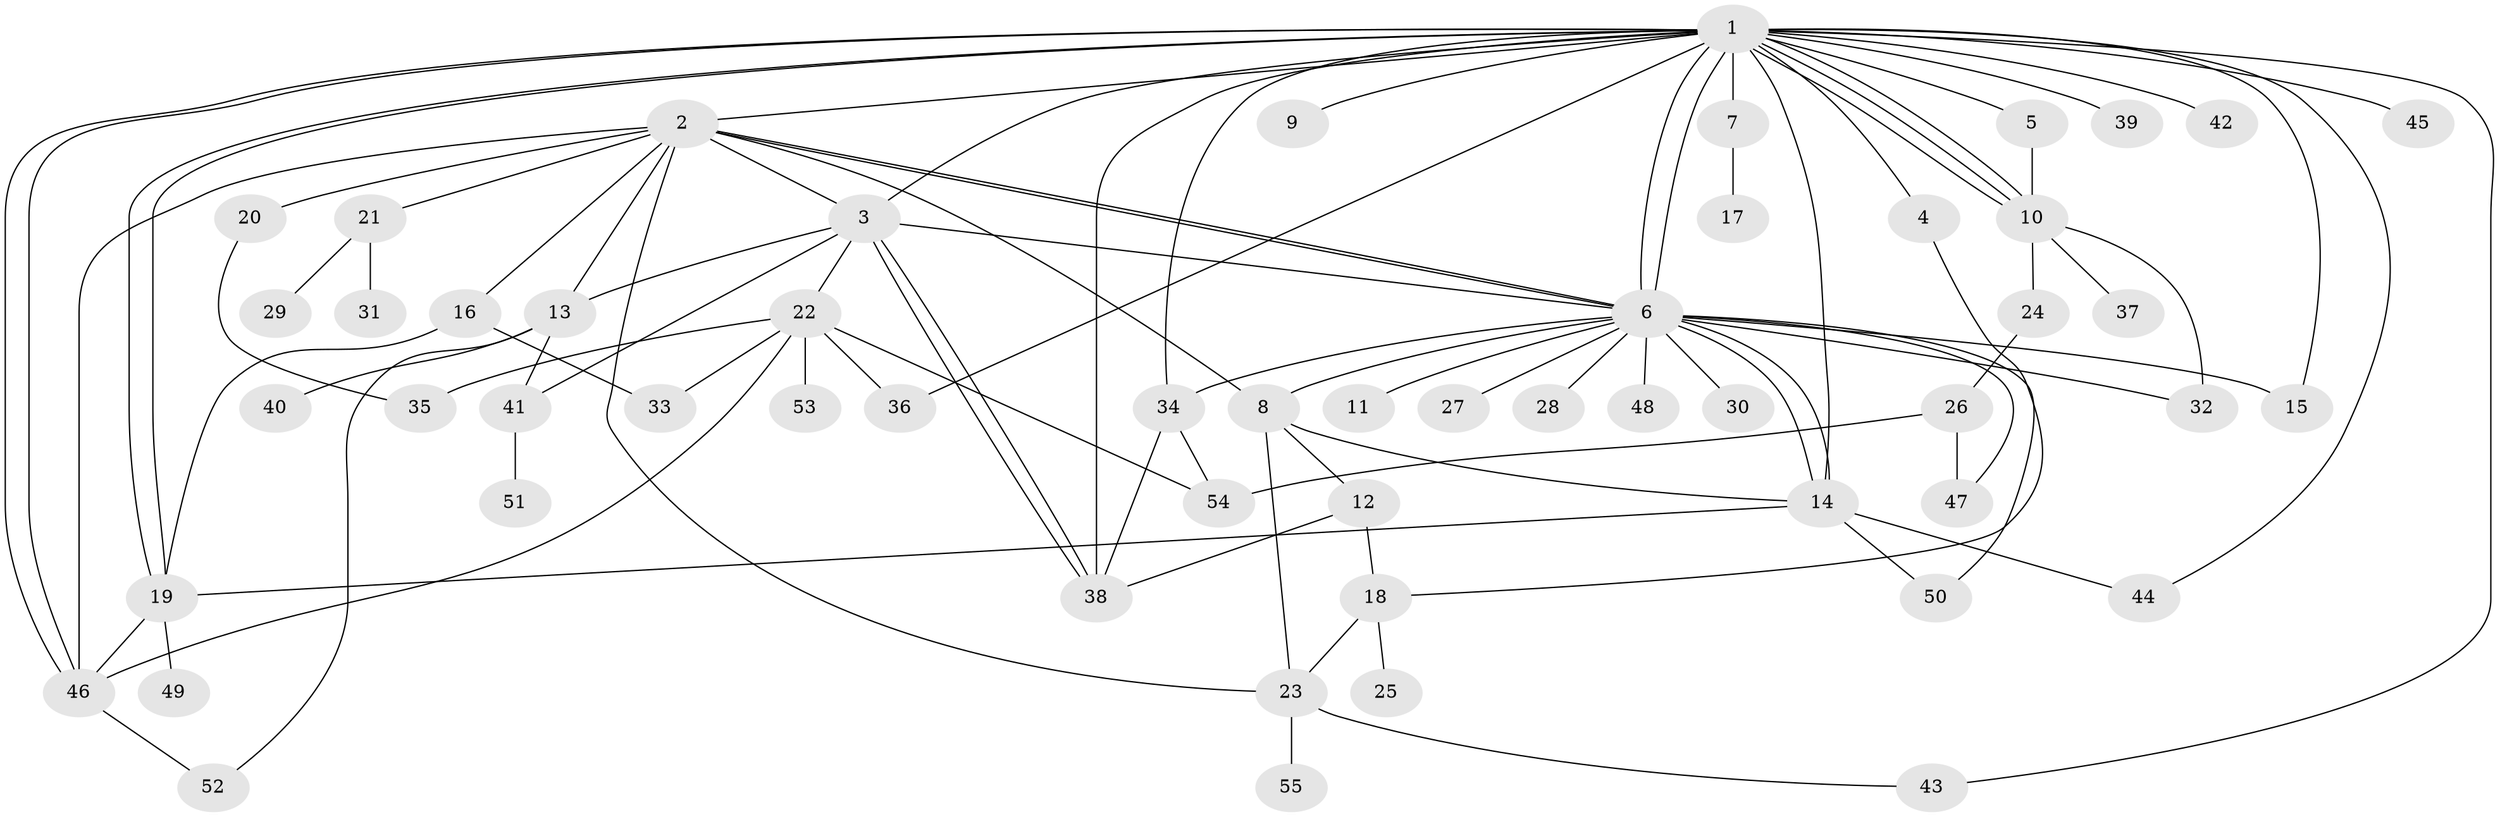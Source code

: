 // Generated by graph-tools (version 1.1) at 2025/14/03/09/25 04:14:24]
// undirected, 55 vertices, 95 edges
graph export_dot {
graph [start="1"]
  node [color=gray90,style=filled];
  1;
  2;
  3;
  4;
  5;
  6;
  7;
  8;
  9;
  10;
  11;
  12;
  13;
  14;
  15;
  16;
  17;
  18;
  19;
  20;
  21;
  22;
  23;
  24;
  25;
  26;
  27;
  28;
  29;
  30;
  31;
  32;
  33;
  34;
  35;
  36;
  37;
  38;
  39;
  40;
  41;
  42;
  43;
  44;
  45;
  46;
  47;
  48;
  49;
  50;
  51;
  52;
  53;
  54;
  55;
  1 -- 2;
  1 -- 3;
  1 -- 4;
  1 -- 5;
  1 -- 6;
  1 -- 6;
  1 -- 7;
  1 -- 9;
  1 -- 10;
  1 -- 10;
  1 -- 10;
  1 -- 14;
  1 -- 15;
  1 -- 19;
  1 -- 19;
  1 -- 34;
  1 -- 36;
  1 -- 38;
  1 -- 39;
  1 -- 42;
  1 -- 43;
  1 -- 44;
  1 -- 45;
  1 -- 46;
  1 -- 46;
  2 -- 3;
  2 -- 6;
  2 -- 6;
  2 -- 8;
  2 -- 13;
  2 -- 16;
  2 -- 20;
  2 -- 21;
  2 -- 23;
  2 -- 46;
  3 -- 6;
  3 -- 13;
  3 -- 22;
  3 -- 38;
  3 -- 38;
  3 -- 41;
  4 -- 18;
  5 -- 10;
  6 -- 8;
  6 -- 11;
  6 -- 14;
  6 -- 14;
  6 -- 15;
  6 -- 27;
  6 -- 28;
  6 -- 30;
  6 -- 32;
  6 -- 34;
  6 -- 47;
  6 -- 48;
  6 -- 50;
  7 -- 17;
  8 -- 12;
  8 -- 14;
  8 -- 23;
  10 -- 24;
  10 -- 32;
  10 -- 37;
  12 -- 18;
  12 -- 38;
  13 -- 40;
  13 -- 41;
  13 -- 52;
  14 -- 19;
  14 -- 44;
  14 -- 50;
  16 -- 19;
  16 -- 33;
  18 -- 23;
  18 -- 25;
  19 -- 46;
  19 -- 49;
  20 -- 35;
  21 -- 29;
  21 -- 31;
  22 -- 33;
  22 -- 35;
  22 -- 36;
  22 -- 46;
  22 -- 53;
  22 -- 54;
  23 -- 43;
  23 -- 55;
  24 -- 26;
  26 -- 47;
  26 -- 54;
  34 -- 38;
  34 -- 54;
  41 -- 51;
  46 -- 52;
}

